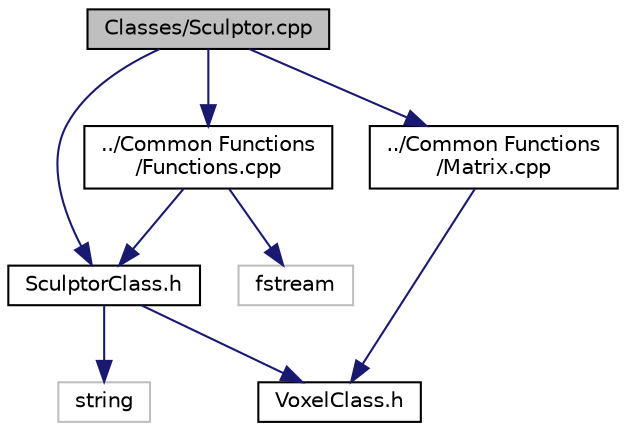 digraph "Classes/Sculptor.cpp"
{
  edge [fontname="Helvetica",fontsize="10",labelfontname="Helvetica",labelfontsize="10"];
  node [fontname="Helvetica",fontsize="10",shape=record];
  Node0 [label="Classes/Sculptor.cpp",height=0.2,width=0.4,color="black", fillcolor="grey75", style="filled", fontcolor="black"];
  Node0 -> Node1 [color="midnightblue",fontsize="10",style="solid",fontname="Helvetica"];
  Node1 [label="SculptorClass.h",height=0.2,width=0.4,color="black", fillcolor="white", style="filled",URL="$_sculptor_class_8h.html"];
  Node1 -> Node2 [color="midnightblue",fontsize="10",style="solid",fontname="Helvetica"];
  Node2 [label="VoxelClass.h",height=0.2,width=0.4,color="black", fillcolor="white", style="filled",URL="$_voxel_class_8h.html"];
  Node1 -> Node3 [color="midnightblue",fontsize="10",style="solid",fontname="Helvetica"];
  Node3 [label="string",height=0.2,width=0.4,color="grey75", fillcolor="white", style="filled"];
  Node0 -> Node4 [color="midnightblue",fontsize="10",style="solid",fontname="Helvetica"];
  Node4 [label="../Common Functions\l/Functions.cpp",height=0.2,width=0.4,color="black", fillcolor="white", style="filled",URL="$_functions_8cpp.html"];
  Node4 -> Node1 [color="midnightblue",fontsize="10",style="solid",fontname="Helvetica"];
  Node4 -> Node5 [color="midnightblue",fontsize="10",style="solid",fontname="Helvetica"];
  Node5 [label="fstream",height=0.2,width=0.4,color="grey75", fillcolor="white", style="filled"];
  Node0 -> Node6 [color="midnightblue",fontsize="10",style="solid",fontname="Helvetica"];
  Node6 [label="../Common Functions\l/Matrix.cpp",height=0.2,width=0.4,color="black", fillcolor="white", style="filled",URL="$_matrix_8cpp.html"];
  Node6 -> Node2 [color="midnightblue",fontsize="10",style="solid",fontname="Helvetica"];
}
